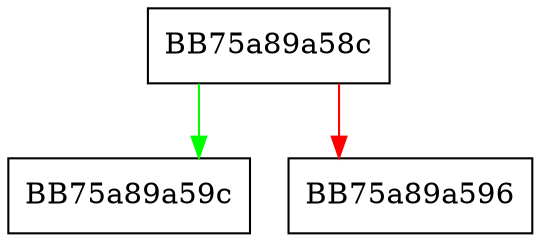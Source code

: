digraph prefix {
  node [shape="box"];
  graph [splines=ortho];
  BB75a89a58c -> BB75a89a59c [color="green"];
  BB75a89a58c -> BB75a89a596 [color="red"];
}